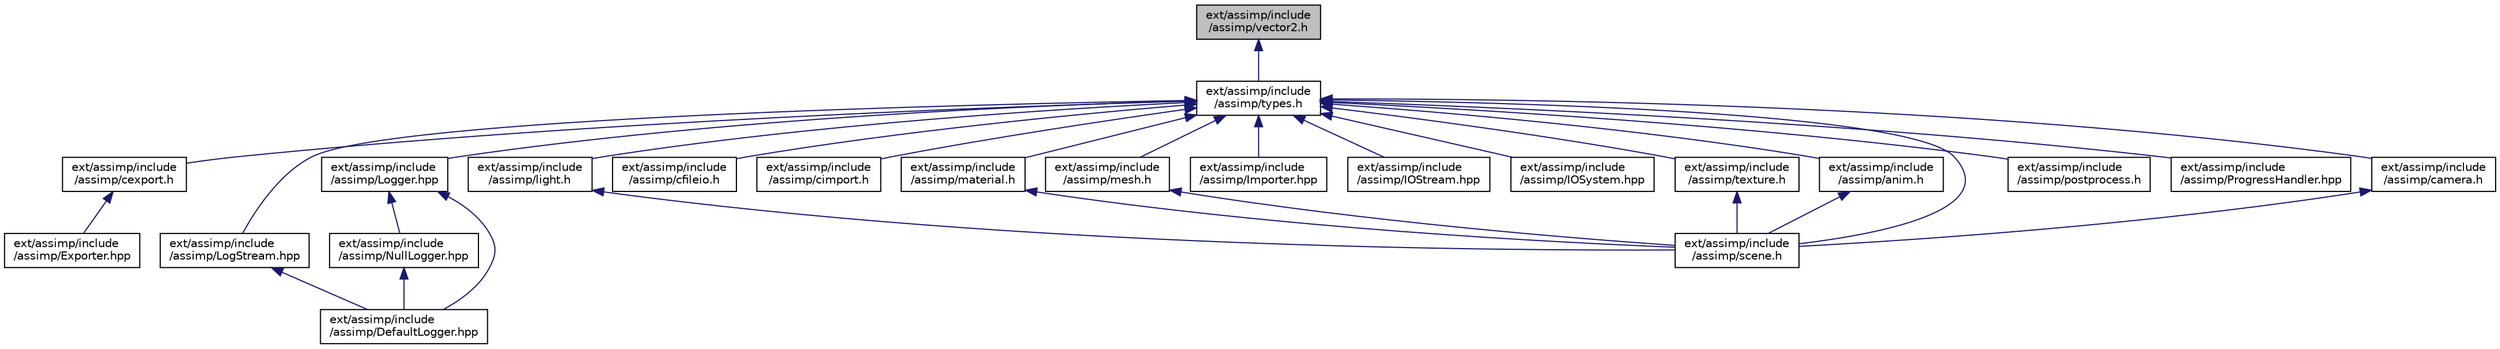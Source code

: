 digraph "ext/assimp/include/assimp/vector2.h"
{
  edge [fontname="Helvetica",fontsize="10",labelfontname="Helvetica",labelfontsize="10"];
  node [fontname="Helvetica",fontsize="10",shape=record];
  Node1 [label="ext/assimp/include\l/assimp/vector2.h",height=0.2,width=0.4,color="black", fillcolor="grey75", style="filled" fontcolor="black"];
  Node1 -> Node2 [dir="back",color="midnightblue",fontsize="10",style="solid"];
  Node2 [label="ext/assimp/include\l/assimp/types.h",height=0.2,width=0.4,color="black", fillcolor="white", style="filled",URL="$types_8h.html"];
  Node2 -> Node3 [dir="back",color="midnightblue",fontsize="10",style="solid"];
  Node3 [label="ext/assimp/include\l/assimp/anim.h",height=0.2,width=0.4,color="black", fillcolor="white", style="filled",URL="$anim_8h.html",tooltip="Defines the data structures in which the imported animations are returned. "];
  Node3 -> Node4 [dir="back",color="midnightblue",fontsize="10",style="solid"];
  Node4 [label="ext/assimp/include\l/assimp/scene.h",height=0.2,width=0.4,color="black", fillcolor="white", style="filled",URL="$scene_8h.html",tooltip="Defines the data structures in which the imported scene is returned. "];
  Node2 -> Node5 [dir="back",color="midnightblue",fontsize="10",style="solid"];
  Node5 [label="ext/assimp/include\l/assimp/camera.h",height=0.2,width=0.4,color="black", fillcolor="white", style="filled",URL="$ext_2assimp_2include_2assimp_2camera_8h_source.html"];
  Node5 -> Node4 [dir="back",color="midnightblue",fontsize="10",style="solid"];
  Node2 -> Node6 [dir="back",color="midnightblue",fontsize="10",style="solid"];
  Node6 [label="ext/assimp/include\l/assimp/cexport.h",height=0.2,width=0.4,color="black", fillcolor="white", style="filled",URL="$cexport_8h.html",tooltip="Defines the C-API for the Assimp export interface. "];
  Node6 -> Node7 [dir="back",color="midnightblue",fontsize="10",style="solid"];
  Node7 [label="ext/assimp/include\l/assimp/Exporter.hpp",height=0.2,width=0.4,color="black", fillcolor="white", style="filled",URL="$_exporter_8hpp.html",tooltip="Defines the CPP-API for the Assimp export interface. "];
  Node2 -> Node8 [dir="back",color="midnightblue",fontsize="10",style="solid"];
  Node8 [label="ext/assimp/include\l/assimp/cfileio.h",height=0.2,width=0.4,color="black", fillcolor="white", style="filled",URL="$cfileio_8h.html",tooltip="Defines generic C routines to access memory-mapped files. "];
  Node2 -> Node9 [dir="back",color="midnightblue",fontsize="10",style="solid"];
  Node9 [label="ext/assimp/include\l/assimp/cimport.h",height=0.2,width=0.4,color="black", fillcolor="white", style="filled",URL="$cimport_8h.html",tooltip="Defines the C-API to the Open Asset Import Library. "];
  Node2 -> Node10 [dir="back",color="midnightblue",fontsize="10",style="solid"];
  Node10 [label="ext/assimp/include\l/assimp/Logger.hpp",height=0.2,width=0.4,color="black", fillcolor="white", style="filled",URL="$_logger_8hpp.html",tooltip="Abstract base class &#39;Logger&#39;, base of the logging system. "];
  Node10 -> Node11 [dir="back",color="midnightblue",fontsize="10",style="solid"];
  Node11 [label="ext/assimp/include\l/assimp/DefaultLogger.hpp",height=0.2,width=0.4,color="black", fillcolor="white", style="filled",URL="$_default_logger_8hpp.html"];
  Node10 -> Node12 [dir="back",color="midnightblue",fontsize="10",style="solid"];
  Node12 [label="ext/assimp/include\l/assimp/NullLogger.hpp",height=0.2,width=0.4,color="black", fillcolor="white", style="filled",URL="$_null_logger_8hpp.html",tooltip="Dummy logger. "];
  Node12 -> Node11 [dir="back",color="midnightblue",fontsize="10",style="solid"];
  Node2 -> Node13 [dir="back",color="midnightblue",fontsize="10",style="solid"];
  Node13 [label="ext/assimp/include\l/assimp/LogStream.hpp",height=0.2,width=0.4,color="black", fillcolor="white", style="filled",URL="$_log_stream_8hpp.html",tooltip="Abstract base class &#39;LogStream&#39;, representing an output log stream. "];
  Node13 -> Node11 [dir="back",color="midnightblue",fontsize="10",style="solid"];
  Node2 -> Node14 [dir="back",color="midnightblue",fontsize="10",style="solid"];
  Node14 [label="ext/assimp/include\l/assimp/Importer.hpp",height=0.2,width=0.4,color="black", fillcolor="white", style="filled",URL="$_importer_8hpp.html",tooltip="Defines the C++-API to the Open Asset Import Library. "];
  Node2 -> Node15 [dir="back",color="midnightblue",fontsize="10",style="solid"];
  Node15 [label="ext/assimp/include\l/assimp/IOStream.hpp",height=0.2,width=0.4,color="black", fillcolor="white", style="filled",URL="$_i_o_stream_8hpp.html",tooltip="File I/O wrappers for C++. "];
  Node2 -> Node16 [dir="back",color="midnightblue",fontsize="10",style="solid"];
  Node16 [label="ext/assimp/include\l/assimp/IOSystem.hpp",height=0.2,width=0.4,color="black", fillcolor="white", style="filled",URL="$_i_o_system_8hpp.html",tooltip="File system wrapper for C++. Inherit this class to supply custom file handling logic to the Import li..."];
  Node2 -> Node17 [dir="back",color="midnightblue",fontsize="10",style="solid"];
  Node17 [label="ext/assimp/include\l/assimp/light.h",height=0.2,width=0.4,color="black", fillcolor="white", style="filled",URL="$light_8h.html",tooltip="Defines the aiLight data structure. "];
  Node17 -> Node4 [dir="back",color="midnightblue",fontsize="10",style="solid"];
  Node2 -> Node18 [dir="back",color="midnightblue",fontsize="10",style="solid"];
  Node18 [label="ext/assimp/include\l/assimp/material.h",height=0.2,width=0.4,color="black", fillcolor="white", style="filled",URL="$ext_2assimp_2include_2assimp_2material_8h_source.html"];
  Node18 -> Node4 [dir="back",color="midnightblue",fontsize="10",style="solid"];
  Node2 -> Node19 [dir="back",color="midnightblue",fontsize="10",style="solid"];
  Node19 [label="ext/assimp/include\l/assimp/mesh.h",height=0.2,width=0.4,color="black", fillcolor="white", style="filled",URL="$ext_2assimp_2include_2assimp_2mesh_8h_source.html"];
  Node19 -> Node4 [dir="back",color="midnightblue",fontsize="10",style="solid"];
  Node2 -> Node20 [dir="back",color="midnightblue",fontsize="10",style="solid"];
  Node20 [label="ext/assimp/include\l/assimp/postprocess.h",height=0.2,width=0.4,color="black", fillcolor="white", style="filled",URL="$postprocess_8h.html",tooltip="Definitions for import post processing steps. "];
  Node2 -> Node21 [dir="back",color="midnightblue",fontsize="10",style="solid"];
  Node21 [label="ext/assimp/include\l/assimp/ProgressHandler.hpp",height=0.2,width=0.4,color="black", fillcolor="white", style="filled",URL="$_progress_handler_8hpp.html",tooltip="Abstract base class &#39;ProgressHandler&#39;. "];
  Node2 -> Node4 [dir="back",color="midnightblue",fontsize="10",style="solid"];
  Node2 -> Node22 [dir="back",color="midnightblue",fontsize="10",style="solid"];
  Node22 [label="ext/assimp/include\l/assimp/texture.h",height=0.2,width=0.4,color="black", fillcolor="white", style="filled",URL="$texture_8h.html",tooltip="Defines texture helper structures for the library. "];
  Node22 -> Node4 [dir="back",color="midnightblue",fontsize="10",style="solid"];
}

